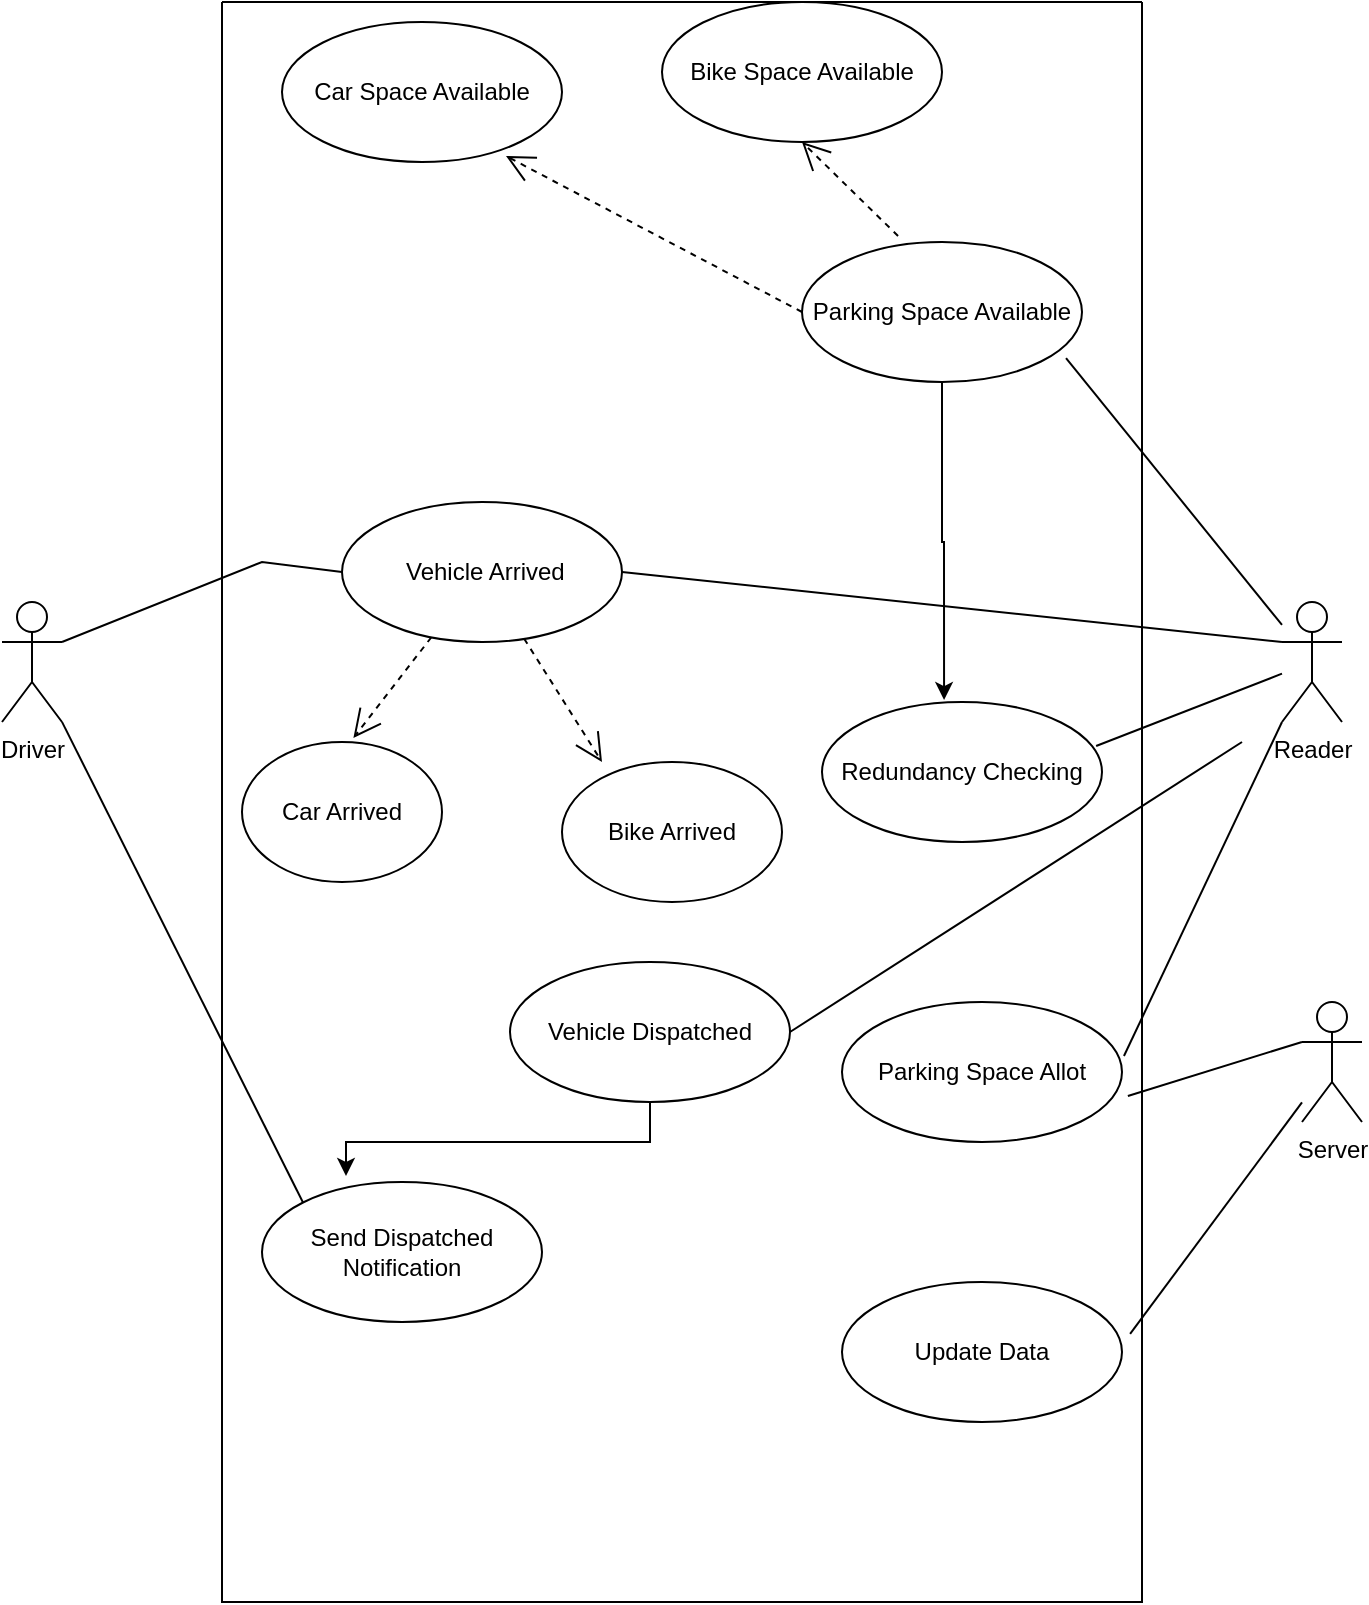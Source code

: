 <mxfile version="23.1.5" type="device">
  <diagram name="Page-1" id="8GGnuzFGpqsuGFJDp-sZ">
    <mxGraphModel dx="1257" dy="669" grid="1" gridSize="10" guides="1" tooltips="1" connect="1" arrows="1" fold="1" page="1" pageScale="1" pageWidth="827" pageHeight="1169" math="0" shadow="0">
      <root>
        <mxCell id="0" />
        <mxCell id="1" parent="0" />
        <mxCell id="oKAifLFdMI1RVXaOXZNm-7" value="" style="swimlane;startSize=0;" parent="1" vertex="1">
          <mxGeometry x="200" y="120" width="460" height="800" as="geometry" />
        </mxCell>
        <mxCell id="9WLTDbuPjRpJJPHmzPl9-11" style="edgeStyle=orthogonalEdgeStyle;rounded=0;orthogonalLoop=1;jettySize=auto;html=1;exitX=0.5;exitY=1;exitDx=0;exitDy=0;entryX=0.436;entryY=-0.014;entryDx=0;entryDy=0;entryPerimeter=0;" parent="oKAifLFdMI1RVXaOXZNm-7" source="oKAifLFdMI1RVXaOXZNm-13" target="oKAifLFdMI1RVXaOXZNm-19" edge="1">
          <mxGeometry relative="1" as="geometry">
            <Array as="points">
              <mxPoint x="360" y="270" />
            </Array>
          </mxGeometry>
        </mxCell>
        <mxCell id="oKAifLFdMI1RVXaOXZNm-13" value="Parking Space Available" style="ellipse;whiteSpace=wrap;html=1;" parent="oKAifLFdMI1RVXaOXZNm-7" vertex="1">
          <mxGeometry x="290" y="120" width="140" height="70" as="geometry" />
        </mxCell>
        <mxCell id="oKAifLFdMI1RVXaOXZNm-14" value="Bike Space Available" style="ellipse;whiteSpace=wrap;html=1;" parent="oKAifLFdMI1RVXaOXZNm-7" vertex="1">
          <mxGeometry x="220" width="140" height="70" as="geometry" />
        </mxCell>
        <mxCell id="oKAifLFdMI1RVXaOXZNm-15" value="&amp;nbsp;Vehicle Arrived" style="ellipse;whiteSpace=wrap;html=1;" parent="oKAifLFdMI1RVXaOXZNm-7" vertex="1">
          <mxGeometry x="60" y="250" width="140" height="70" as="geometry" />
        </mxCell>
        <mxCell id="oKAifLFdMI1RVXaOXZNm-16" value="Car Space Available" style="ellipse;whiteSpace=wrap;html=1;" parent="oKAifLFdMI1RVXaOXZNm-7" vertex="1">
          <mxGeometry x="30" y="10" width="140" height="70" as="geometry" />
        </mxCell>
        <mxCell id="oKAifLFdMI1RVXaOXZNm-17" value="Bike Arrived" style="ellipse;whiteSpace=wrap;html=1;" parent="oKAifLFdMI1RVXaOXZNm-7" vertex="1">
          <mxGeometry x="170" y="380" width="110" height="70" as="geometry" />
        </mxCell>
        <mxCell id="oKAifLFdMI1RVXaOXZNm-19" value="Redundancy Checking" style="ellipse;whiteSpace=wrap;html=1;" parent="oKAifLFdMI1RVXaOXZNm-7" vertex="1">
          <mxGeometry x="300" y="350" width="140" height="70" as="geometry" />
        </mxCell>
        <mxCell id="9WLTDbuPjRpJJPHmzPl9-4" value="" style="endArrow=open;endSize=12;dashed=1;html=1;rounded=0;entryX=0.8;entryY=0.957;entryDx=0;entryDy=0;entryPerimeter=0;exitX=0;exitY=0.5;exitDx=0;exitDy=0;" parent="oKAifLFdMI1RVXaOXZNm-7" source="oKAifLFdMI1RVXaOXZNm-13" target="oKAifLFdMI1RVXaOXZNm-16" edge="1">
          <mxGeometry width="160" relative="1" as="geometry">
            <mxPoint x="130" y="210" as="sourcePoint" />
            <mxPoint x="290" y="210" as="targetPoint" />
          </mxGeometry>
        </mxCell>
        <mxCell id="9WLTDbuPjRpJJPHmzPl9-5" value="" style="endArrow=open;endSize=12;dashed=1;html=1;rounded=0;entryX=0.5;entryY=1;entryDx=0;entryDy=0;exitX=0.343;exitY=-0.043;exitDx=0;exitDy=0;exitPerimeter=0;" parent="oKAifLFdMI1RVXaOXZNm-7" source="oKAifLFdMI1RVXaOXZNm-13" target="oKAifLFdMI1RVXaOXZNm-14" edge="1">
          <mxGeometry width="160" relative="1" as="geometry">
            <mxPoint x="288" y="190" as="sourcePoint" />
            <mxPoint x="140" y="112" as="targetPoint" />
          </mxGeometry>
        </mxCell>
        <mxCell id="9WLTDbuPjRpJJPHmzPl9-8" value="Car Arrived" style="ellipse;whiteSpace=wrap;html=1;" parent="oKAifLFdMI1RVXaOXZNm-7" vertex="1">
          <mxGeometry x="10" y="370" width="100" height="70" as="geometry" />
        </mxCell>
        <mxCell id="9WLTDbuPjRpJJPHmzPl9-10" value="" style="endArrow=open;endSize=12;dashed=1;html=1;rounded=0;entryX=0.557;entryY=-0.029;entryDx=0;entryDy=0;entryPerimeter=0;" parent="oKAifLFdMI1RVXaOXZNm-7" source="oKAifLFdMI1RVXaOXZNm-15" target="9WLTDbuPjRpJJPHmzPl9-8" edge="1">
          <mxGeometry width="160" relative="1" as="geometry">
            <mxPoint x="20.0" y="320" as="sourcePoint" />
            <mxPoint x="190.04" y="490" as="targetPoint" />
          </mxGeometry>
        </mxCell>
        <mxCell id="9WLTDbuPjRpJJPHmzPl9-12" value="Parking Space Allot" style="ellipse;whiteSpace=wrap;html=1;" parent="oKAifLFdMI1RVXaOXZNm-7" vertex="1">
          <mxGeometry x="310" y="500" width="140" height="70" as="geometry" />
        </mxCell>
        <mxCell id="9WLTDbuPjRpJJPHmzPl9-15" value="Update Data" style="ellipse;whiteSpace=wrap;html=1;" parent="oKAifLFdMI1RVXaOXZNm-7" vertex="1">
          <mxGeometry x="310" y="640" width="140" height="70" as="geometry" />
        </mxCell>
        <mxCell id="qN6B7xFKIpIaNVQ5GmJ2-1" value="Vehicle Dispatched" style="ellipse;whiteSpace=wrap;html=1;" vertex="1" parent="oKAifLFdMI1RVXaOXZNm-7">
          <mxGeometry x="144" y="480" width="140" height="70" as="geometry" />
        </mxCell>
        <mxCell id="qN6B7xFKIpIaNVQ5GmJ2-2" value="Send Dispatched Notification" style="ellipse;whiteSpace=wrap;html=1;" vertex="1" parent="oKAifLFdMI1RVXaOXZNm-7">
          <mxGeometry x="20" y="590" width="140" height="70" as="geometry" />
        </mxCell>
        <mxCell id="qN6B7xFKIpIaNVQ5GmJ2-3" style="edgeStyle=orthogonalEdgeStyle;rounded=0;orthogonalLoop=1;jettySize=auto;html=1;exitX=0.5;exitY=1;exitDx=0;exitDy=0;entryX=0.3;entryY=-0.043;entryDx=0;entryDy=0;entryPerimeter=0;" edge="1" parent="oKAifLFdMI1RVXaOXZNm-7" source="qN6B7xFKIpIaNVQ5GmJ2-1" target="qN6B7xFKIpIaNVQ5GmJ2-2">
          <mxGeometry relative="1" as="geometry" />
        </mxCell>
        <object label="Driver" Vehical="" id="oKAifLFdMI1RVXaOXZNm-9">
          <mxCell style="shape=umlActor;verticalLabelPosition=bottom;verticalAlign=top;html=1;outlineConnect=0;" parent="1" vertex="1">
            <mxGeometry x="90" y="420" width="30" height="60" as="geometry" />
          </mxCell>
        </object>
        <object label="Reader" Vehical="" id="oKAifLFdMI1RVXaOXZNm-10">
          <mxCell style="shape=umlActor;verticalLabelPosition=bottom;verticalAlign=top;html=1;outlineConnect=0;" parent="1" vertex="1">
            <mxGeometry x="730" y="420" width="30" height="60" as="geometry" />
          </mxCell>
        </object>
        <mxCell id="oKAifLFdMI1RVXaOXZNm-27" value="" style="endArrow=none;html=1;rounded=0;exitX=1;exitY=0.333;exitDx=0;exitDy=0;exitPerimeter=0;entryX=0;entryY=0.5;entryDx=0;entryDy=0;" parent="1" source="oKAifLFdMI1RVXaOXZNm-9" target="oKAifLFdMI1RVXaOXZNm-15" edge="1">
          <mxGeometry relative="1" as="geometry">
            <mxPoint x="140" y="520" as="sourcePoint" />
            <mxPoint x="300" y="520" as="targetPoint" />
            <Array as="points">
              <mxPoint x="220" y="400" />
            </Array>
          </mxGeometry>
        </mxCell>
        <mxCell id="9WLTDbuPjRpJJPHmzPl9-2" value="" style="endArrow=none;html=1;rounded=0;exitX=1;exitY=0.5;exitDx=0;exitDy=0;entryX=0;entryY=0.333;entryDx=0;entryDy=0;entryPerimeter=0;" parent="1" source="oKAifLFdMI1RVXaOXZNm-15" target="oKAifLFdMI1RVXaOXZNm-10" edge="1">
          <mxGeometry relative="1" as="geometry">
            <mxPoint x="420" y="405" as="sourcePoint" />
            <mxPoint x="550" y="360" as="targetPoint" />
            <Array as="points" />
          </mxGeometry>
        </mxCell>
        <mxCell id="9WLTDbuPjRpJJPHmzPl9-6" value="" style="endArrow=none;html=1;rounded=0;exitX=0.943;exitY=0.829;exitDx=0;exitDy=0;exitPerimeter=0;" parent="1" source="oKAifLFdMI1RVXaOXZNm-13" target="oKAifLFdMI1RVXaOXZNm-10" edge="1">
          <mxGeometry relative="1" as="geometry">
            <mxPoint x="410" y="415" as="sourcePoint" />
            <mxPoint x="740" y="450" as="targetPoint" />
            <Array as="points" />
          </mxGeometry>
        </mxCell>
        <mxCell id="9WLTDbuPjRpJJPHmzPl9-7" value="" style="endArrow=none;html=1;rounded=0;exitX=0.979;exitY=0.314;exitDx=0;exitDy=0;exitPerimeter=0;" parent="1" source="oKAifLFdMI1RVXaOXZNm-19" target="oKAifLFdMI1RVXaOXZNm-10" edge="1">
          <mxGeometry relative="1" as="geometry">
            <mxPoint x="420" y="425" as="sourcePoint" />
            <mxPoint x="750" y="460" as="targetPoint" />
            <Array as="points" />
          </mxGeometry>
        </mxCell>
        <mxCell id="9WLTDbuPjRpJJPHmzPl9-9" value="" style="endArrow=open;endSize=12;dashed=1;html=1;rounded=0;" parent="1" source="oKAifLFdMI1RVXaOXZNm-15" edge="1">
          <mxGeometry width="160" relative="1" as="geometry">
            <mxPoint x="330" y="640" as="sourcePoint" />
            <mxPoint x="390" y="500" as="targetPoint" />
          </mxGeometry>
        </mxCell>
        <mxCell id="9WLTDbuPjRpJJPHmzPl9-13" value="" style="endArrow=none;html=1;rounded=0;exitX=1.007;exitY=0.386;exitDx=0;exitDy=0;exitPerimeter=0;" parent="1" source="9WLTDbuPjRpJJPHmzPl9-12" edge="1">
          <mxGeometry relative="1" as="geometry">
            <mxPoint x="647" y="502" as="sourcePoint" />
            <mxPoint x="730" y="480" as="targetPoint" />
            <Array as="points" />
          </mxGeometry>
        </mxCell>
        <mxCell id="9WLTDbuPjRpJJPHmzPl9-18" value="Server" style="shape=umlActor;verticalLabelPosition=bottom;verticalAlign=top;html=1;" parent="1" vertex="1">
          <mxGeometry x="740" y="620" width="30" height="60" as="geometry" />
        </mxCell>
        <mxCell id="9WLTDbuPjRpJJPHmzPl9-19" value="" style="endArrow=none;html=1;rounded=0;exitX=1.021;exitY=0.671;exitDx=0;exitDy=0;exitPerimeter=0;entryX=0;entryY=0.333;entryDx=0;entryDy=0;entryPerimeter=0;" parent="1" source="9WLTDbuPjRpJJPHmzPl9-12" target="9WLTDbuPjRpJJPHmzPl9-18" edge="1">
          <mxGeometry relative="1" as="geometry">
            <mxPoint x="661" y="657" as="sourcePoint" />
            <mxPoint x="740" y="490" as="targetPoint" />
            <Array as="points" />
          </mxGeometry>
        </mxCell>
        <mxCell id="9WLTDbuPjRpJJPHmzPl9-20" value="" style="endArrow=none;html=1;rounded=0;exitX=1.029;exitY=0.371;exitDx=0;exitDy=0;exitPerimeter=0;" parent="1" source="9WLTDbuPjRpJJPHmzPl9-15" target="9WLTDbuPjRpJJPHmzPl9-18" edge="1">
          <mxGeometry relative="1" as="geometry">
            <mxPoint x="671" y="667" as="sourcePoint" />
            <mxPoint x="750" y="500" as="targetPoint" />
            <Array as="points" />
          </mxGeometry>
        </mxCell>
        <mxCell id="qN6B7xFKIpIaNVQ5GmJ2-4" value="" style="endArrow=none;html=1;rounded=0;exitX=1;exitY=0.5;exitDx=0;exitDy=0;" edge="1" parent="1" source="qN6B7xFKIpIaNVQ5GmJ2-1">
          <mxGeometry relative="1" as="geometry">
            <mxPoint x="661" y="657" as="sourcePoint" />
            <mxPoint x="710" y="490" as="targetPoint" />
            <Array as="points" />
          </mxGeometry>
        </mxCell>
        <mxCell id="qN6B7xFKIpIaNVQ5GmJ2-5" value="" style="endArrow=none;html=1;rounded=0;exitX=0;exitY=0;exitDx=0;exitDy=0;" edge="1" parent="1" source="qN6B7xFKIpIaNVQ5GmJ2-2" target="oKAifLFdMI1RVXaOXZNm-9">
          <mxGeometry relative="1" as="geometry">
            <mxPoint x="671" y="667" as="sourcePoint" />
            <mxPoint x="110" y="500" as="targetPoint" />
            <Array as="points" />
          </mxGeometry>
        </mxCell>
      </root>
    </mxGraphModel>
  </diagram>
</mxfile>
